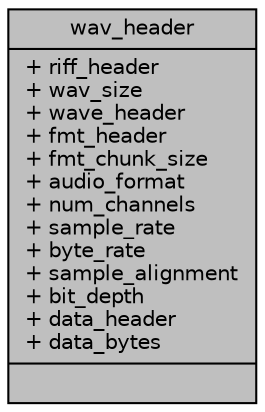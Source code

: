 digraph "wav_header"
{
  edge [fontname="Helvetica",fontsize="10",labelfontname="Helvetica",labelfontsize="10"];
  node [fontname="Helvetica",fontsize="10",shape=record];
  Node1 [label="{wav_header\n|+ riff_header\l+ wav_size\l+ wave_header\l+ fmt_header\l+ fmt_chunk_size\l+ audio_format\l+ num_channels\l+ sample_rate\l+ byte_rate\l+ sample_alignment\l+ bit_depth\l+ data_header\l+ data_bytes\l|}",height=0.2,width=0.4,color="black", fillcolor="grey75", style="filled", fontcolor="black"];
}
